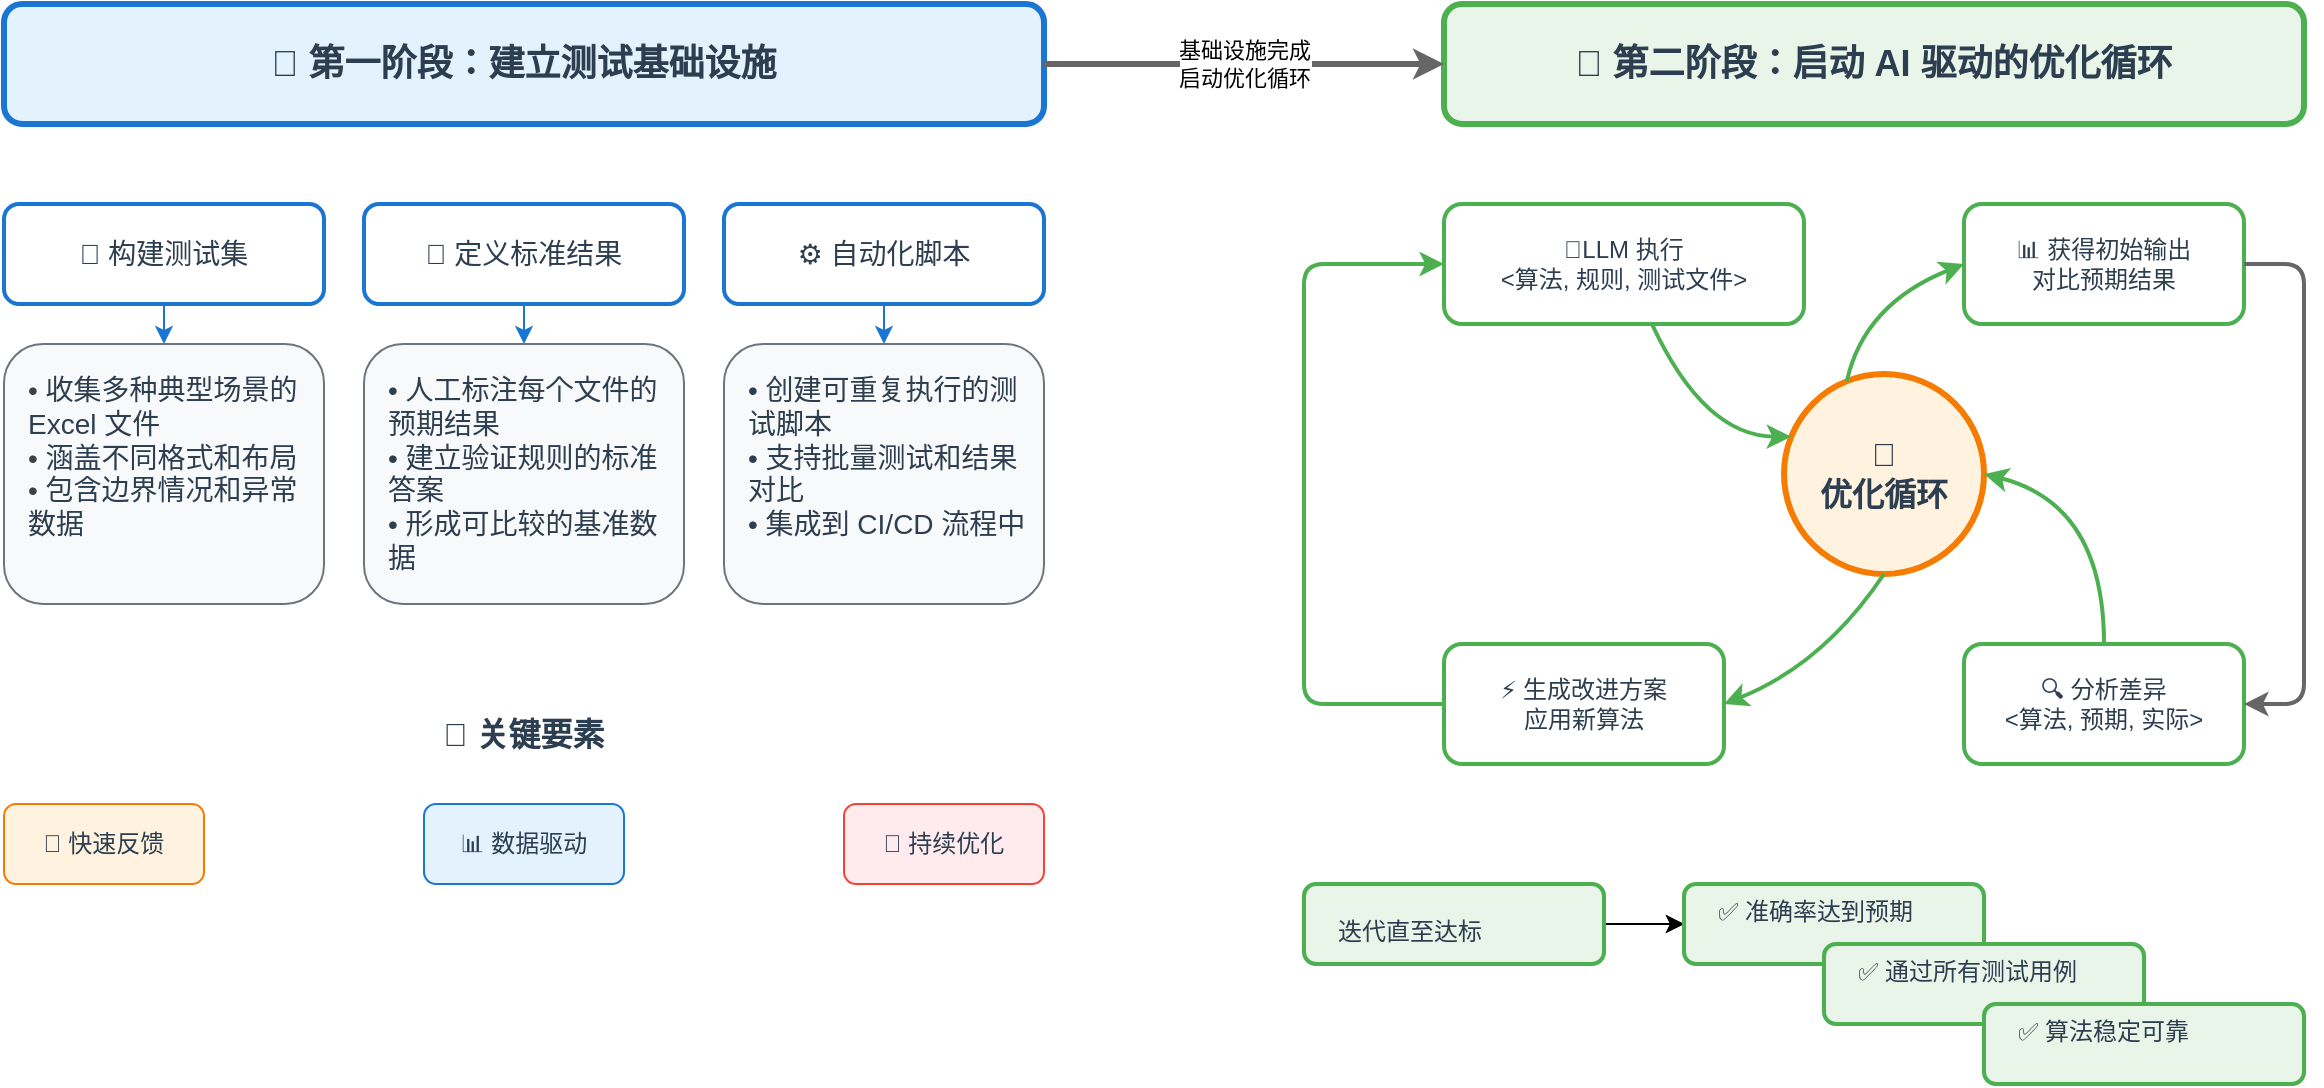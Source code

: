 <mxfile>
    <diagram name="具体实施步骤" id="implementation-steps">
        <mxGraphModel dx="1329" dy="667" grid="1" gridSize="10" guides="1" tooltips="1" connect="1" arrows="1" fold="1" page="1" pageScale="1" pageWidth="1169" pageHeight="827" math="0" shadow="0">
            <root>
                <mxCell id="0"/>
                <mxCell id="1" parent="0"/>
                <mxCell id="phase1-title" value="🔧 第一阶段：建立测试基础设施" style="rounded=1;whiteSpace=wrap;html=1;fontSize=18;fontStyle=1;fillColor=#e3f2fd;strokeColor=#1976d2;strokeWidth=3;fontColor=#2c3e50;align=center;" parent="1" vertex="1">
                    <mxGeometry x="40" y="120" width="520" height="60" as="geometry"/>
                </mxCell>
                <mxCell id="step1-1" value="📁 构建测试集" style="rounded=1;whiteSpace=wrap;html=1;fontSize=14;fillColor=#ffffff;strokeColor=#1976d2;strokeWidth=2;fontColor=#2c3e50;align=center;" parent="1" vertex="1">
                    <mxGeometry x="40" y="220" width="160" height="50" as="geometry"/>
                </mxCell>
                <mxCell id="step1-1-detail" value="&lt;span style=&quot;color: rgb(63, 63, 63); font-size: 14px;&quot;&gt;•&amp;nbsp;&lt;/span&gt;&lt;span style=&quot;font-size: 14px; background-color: transparent;&quot;&gt;收集多种典型场景的 Excel 文件&lt;/span&gt;&lt;br&gt;&lt;span style=&quot;color: rgb(63, 63, 63); font-size: 14px;&quot;&gt;•&amp;nbsp;&lt;/span&gt;&lt;span style=&quot;font-size: 14px; background-color: transparent;&quot;&gt;涵盖不同格式和布局&lt;/span&gt;&lt;br&gt;&lt;span style=&quot;color: rgb(63, 63, 63); font-size: 14px;&quot;&gt;•&amp;nbsp;&lt;/span&gt;&lt;span style=&quot;font-size: 14px; background-color: transparent;&quot;&gt;包含边界情况和异常数据&lt;/span&gt;" style="rounded=1;whiteSpace=wrap;html=1;fontSize=11;fillColor=#f8f9fa;strokeColor=#6c757d;strokeWidth=1;fontColor=#2c3e50;align=left;verticalAlign=top;spacingLeft=10;spacingTop=8;spacing=2;" parent="1" vertex="1">
                    <mxGeometry x="40" y="290" width="160" height="130" as="geometry"/>
                </mxCell>
                <mxCell id="step1-2" value="📝 定义标准结果" style="rounded=1;whiteSpace=wrap;html=1;fontSize=14;fillColor=#ffffff;strokeColor=#1976d2;strokeWidth=2;fontColor=#2c3e50;align=center;" parent="1" vertex="1">
                    <mxGeometry x="220" y="220" width="160" height="50" as="geometry"/>
                </mxCell>
                <mxCell id="step1-2-detail" value="&lt;font style=&quot;font-size: 14px;&quot;&gt;• 人工标注每个文件的预期结果&lt;br&gt;• 建立验证规则的标准答案&lt;br&gt;• 形成可比较的基准数据&lt;/font&gt;" style="rounded=1;whiteSpace=wrap;html=1;fontSize=11;fillColor=#f8f9fa;strokeColor=#6c757d;strokeWidth=1;fontColor=#2c3e50;align=left;verticalAlign=top;spacingLeft=10;spacingTop=8;" parent="1" vertex="1">
                    <mxGeometry x="220" y="290" width="160" height="130" as="geometry"/>
                </mxCell>
                <mxCell id="step1-3" value="⚙️ 自动化脚本" style="rounded=1;whiteSpace=wrap;html=1;fontSize=14;fillColor=#ffffff;strokeColor=#1976d2;strokeWidth=2;fontColor=#2c3e50;align=center;" parent="1" vertex="1">
                    <mxGeometry x="400" y="220" width="160" height="50" as="geometry"/>
                </mxCell>
                <mxCell id="step1-3-detail" value="&lt;font style=&quot;font-size: 14px;&quot;&gt;• 创建可重复执行的测试脚本&lt;br&gt;• 支持批量测试和结果对比&lt;br&gt;• 集成到 CI/CD 流程中&lt;/font&gt;" style="rounded=1;whiteSpace=wrap;html=1;fontSize=11;fillColor=#f8f9fa;strokeColor=#6c757d;strokeWidth=1;fontColor=#2c3e50;align=left;verticalAlign=top;spacingLeft=10;spacingTop=8;" parent="1" vertex="1">
                    <mxGeometry x="400" y="290" width="160" height="130" as="geometry"/>
                </mxCell>
                <mxCell id="phase2-title" value="🤖 第二阶段：启动 AI 驱动的优化循环" style="rounded=1;whiteSpace=wrap;html=1;fontSize=18;fontStyle=1;fillColor=#e8f5e8;strokeColor=#4caf50;strokeWidth=3;fontColor=#2c3e50;align=center;" parent="1" vertex="1">
                    <mxGeometry x="760" y="120" width="430" height="60" as="geometry"/>
                </mxCell>
                <mxCell id="cycle-center" value="🔄&lt;br/&gt;优化循环" style="ellipse;whiteSpace=wrap;html=1;fontSize=16;fontStyle=1;fillColor=#fff3e0;strokeColor=#f57c00;strokeWidth=3;fontColor=#2c3e50;" parent="1" vertex="1">
                    <mxGeometry x="930" y="305" width="100" height="100" as="geometry"/>
                </mxCell>
                <mxCell id="cycle-step1" value="💭LLM 执行&lt;br&gt;&amp;lt;算法, 规则, 测试文件&amp;gt;" style="rounded=1;whiteSpace=wrap;html=1;fontSize=12;fillColor=#ffffff;strokeColor=#4caf50;strokeWidth=2;fontColor=#2c3e50;align=center;" parent="1" vertex="1">
                    <mxGeometry x="760" y="220" width="180" height="60" as="geometry"/>
                </mxCell>
                <mxCell id="cycle-step2" value="📊 获得初始输出&lt;br/&gt;对比预期结果" style="rounded=1;whiteSpace=wrap;html=1;fontSize=12;fillColor=#ffffff;strokeColor=#4caf50;strokeWidth=2;fontColor=#2c3e50;align=center;" parent="1" vertex="1">
                    <mxGeometry x="1020" y="220" width="140" height="60" as="geometry"/>
                </mxCell>
                <mxCell id="cycle-step3" value="🔍 分析差异&lt;br/&gt;&lt;算法, 预期, 实际&gt;" style="rounded=1;whiteSpace=wrap;html=1;fontSize=12;fillColor=#ffffff;strokeColor=#4caf50;strokeWidth=2;fontColor=#2c3e50;align=center;" parent="1" vertex="1">
                    <mxGeometry x="1020" y="440" width="140" height="60" as="geometry"/>
                </mxCell>
                <mxCell id="cycle-step4" value="⚡ 生成改进方案&lt;br/&gt;应用新算法" style="rounded=1;whiteSpace=wrap;html=1;fontSize=12;fillColor=#ffffff;strokeColor=#4caf50;strokeWidth=2;fontColor=#2c3e50;align=center;" parent="1" vertex="1">
                    <mxGeometry x="760" y="440" width="140" height="60" as="geometry"/>
                </mxCell>
                <mxCell id="cycle-arrow1" value="" style="endArrow=classic;html=1;rounded=0;strokeColor=#4caf50;strokeWidth=2;curved=1;entryX=0;entryY=0.3;entryDx=0;entryDy=0;" parent="1" source="cycle-step1" target="cycle-center" edge="1">
                    <mxGeometry width="50" height="50" relative="1" as="geometry">
                        <mxPoint x="750" y="350" as="sourcePoint"/>
                        <mxPoint x="800" y="300" as="targetPoint"/>
                        <Array as="points">
                            <mxPoint x="890" y="336"/>
                        </Array>
                    </mxGeometry>
                </mxCell>
                <mxCell id="cycle-arrow2" value="" style="endArrow=classic;html=1;rounded=0;strokeColor=#4caf50;strokeWidth=2;curved=1;exitX=0.3;exitY=0;exitDx=0;exitDy=0;entryX=0;entryY=0.5;entryDx=0;entryDy=0;" parent="1" source="cycle-center" target="cycle-step2" edge="1">
                    <mxGeometry width="50" height="50" relative="1" as="geometry">
                        <mxPoint x="850" y="280" as="sourcePoint"/>
                        <mxPoint x="900" y="230" as="targetPoint"/>
                        <Array as="points">
                            <mxPoint x="970" y="270"/>
                        </Array>
                    </mxGeometry>
                </mxCell>
                <mxCell id="cycle-arrow3" value="" style="endArrow=classic;html=1;rounded=0;strokeColor=#4caf50;strokeWidth=2;curved=1;exitX=0.5;exitY=0;exitDx=0;exitDy=0;entryX=1;entryY=0.5;entryDx=0;entryDy=0;" parent="1" source="cycle-step3" target="cycle-center" edge="1">
                    <mxGeometry width="50" height="50" relative="1" as="geometry">
                        <mxPoint x="950" y="350" as="sourcePoint"/>
                        <mxPoint x="1000" y="300" as="targetPoint"/>
                        <Array as="points">
                            <mxPoint x="1090" y="370"/>
                        </Array>
                    </mxGeometry>
                </mxCell>
                <mxCell id="cycle-arrow4" value="" style="endArrow=classic;html=1;rounded=0;strokeColor=#4caf50;strokeWidth=2;curved=1;exitX=0.5;exitY=1;exitDx=0;exitDy=0;entryX=1;entryY=0.5;entryDx=0;entryDy=0;" parent="1" source="cycle-center" target="cycle-step4" edge="1">
                    <mxGeometry width="50" height="50" relative="1" as="geometry">
                        <mxPoint x="800" y="450" as="sourcePoint"/>
                        <mxPoint x="850" y="400" as="targetPoint"/>
                        <Array as="points">
                            <mxPoint x="950" y="450"/>
                        </Array>
                    </mxGeometry>
                </mxCell>
                <mxCell id="cycle-arrow5" value="" style="endArrow=classic;html=1;rounded=1;strokeColor=#4caf50;strokeWidth=2;curved=0;exitX=0;exitY=0.5;exitDx=0;exitDy=0;entryX=0;entryY=0.5;entryDx=0;entryDy=0;" parent="1" source="cycle-step4" target="cycle-step1" edge="1">
                    <mxGeometry width="50" height="50" relative="1" as="geometry">
                        <mxPoint x="700" y="350" as="sourcePoint"/>
                        <mxPoint x="750" y="300" as="targetPoint"/>
                        <Array as="points">
                            <mxPoint x="690" y="470"/>
                            <mxPoint x="690" y="250"/>
                        </Array>
                    </mxGeometry>
                </mxCell>
                <mxCell id="phase-arrow" value="基础设施完成&lt;br/&gt;启动优化循环" style="endArrow=classic;html=1;rounded=0;strokeColor=#666666;strokeWidth=3;curved=1;exitX=1;exitY=0.5;exitDx=0;exitDy=0;entryX=0;entryY=0.5;entryDx=0;entryDy=0;" parent="1" source="phase1-title" target="phase2-title" edge="1">
                    <mxGeometry width="50" height="50" relative="1" as="geometry">
                        <mxPoint x="550" y="200" as="sourcePoint"/>
                        <mxPoint x="600" y="150" as="targetPoint"/>
                    </mxGeometry>
                </mxCell>
                <mxCell id="4" value="" style="edgeStyle=none;html=1;" edge="1" parent="1" source="success-condition" target="3">
                    <mxGeometry relative="1" as="geometry"/>
                </mxCell>
                <mxCell id="5" value="" style="edgeStyle=none;html=1;" edge="1" parent="1" source="success-condition" target="3">
                    <mxGeometry relative="1" as="geometry"/>
                </mxCell>
                <mxCell id="success-condition" value="迭代直至达标&lt;div&gt;&lt;br&gt;&lt;/div&gt;" style="rounded=1;whiteSpace=wrap;html=1;fontSize=12;fillColor=#e8f5e8;strokeColor=#4caf50;strokeWidth=2;fontColor=#2c3e50;align=left;verticalAlign=top;spacingLeft=15;spacingTop=10;" parent="1" vertex="1">
                    <mxGeometry x="690" y="560" width="150" height="40" as="geometry"/>
                </mxCell>
                <mxCell id="key-elements" value="🎯 关键要素" style="text;html=1;strokeColor=none;fillColor=none;align=center;verticalAlign=middle;whiteSpace=wrap;rounded=0;fontSize=16;fontStyle=1;fontColor=#2c3e50;" parent="1" vertex="1">
                    <mxGeometry x="240" y="470" width="120" height="30" as="geometry"/>
                </mxCell>
                <mxCell id="key1" value="🔄 快速反馈" style="rounded=1;whiteSpace=wrap;html=1;fontSize=12;fillColor=#fff3e0;strokeColor=#f57c00;strokeWidth=1;fontColor=#2c3e50;align=center;" parent="1" vertex="1">
                    <mxGeometry x="40" y="520" width="100" height="40" as="geometry"/>
                </mxCell>
                <mxCell id="key2" value="📊 数据驱动" style="rounded=1;whiteSpace=wrap;html=1;fontSize=12;fillColor=#e3f2fd;strokeColor=#1976d2;strokeWidth=1;fontColor=#2c3e50;align=center;" parent="1" vertex="1">
                    <mxGeometry x="250" y="520" width="100" height="40" as="geometry"/>
                </mxCell>
                <mxCell id="key3" value="🎯 持续优化" style="rounded=1;whiteSpace=wrap;html=1;fontSize=12;fillColor=#ffebee;strokeColor=#f44336;strokeWidth=1;fontColor=#2c3e50;align=center;" parent="1" vertex="1">
                    <mxGeometry x="460" y="520" width="100" height="40" as="geometry"/>
                </mxCell>
                <mxCell id="connect1" value="" style="endArrow=classic;html=1;rounded=0;strokeColor=#1976d2;strokeWidth=1;exitX=0.5;exitY=1;exitDx=0;exitDy=0;entryX=0.5;entryY=0;entryDx=0;entryDy=0;" parent="1" source="step1-1" target="step1-1-detail" edge="1">
                    <mxGeometry width="50" height="50" relative="1" as="geometry">
                        <mxPoint x="400" y="350" as="sourcePoint"/>
                        <mxPoint x="450" y="300" as="targetPoint"/>
                    </mxGeometry>
                </mxCell>
                <mxCell id="connect2" value="" style="endArrow=classic;html=1;rounded=0;strokeColor=#1976d2;strokeWidth=1;exitX=0.5;exitY=1;exitDx=0;exitDy=0;entryX=0.5;entryY=0;entryDx=0;entryDy=0;" parent="1" source="step1-2" target="step1-2-detail" edge="1">
                    <mxGeometry width="50" height="50" relative="1" as="geometry">
                        <mxPoint x="400" y="350" as="sourcePoint"/>
                        <mxPoint x="450" y="300" as="targetPoint"/>
                    </mxGeometry>
                </mxCell>
                <mxCell id="connect3" value="" style="endArrow=classic;html=1;rounded=0;strokeColor=#1976d2;strokeWidth=1;exitX=0.5;exitY=1;exitDx=0;exitDy=0;entryX=0.5;entryY=0;entryDx=0;entryDy=0;" parent="1" source="step1-3" target="step1-3-detail" edge="1">
                    <mxGeometry width="50" height="50" relative="1" as="geometry">
                        <mxPoint x="400" y="350" as="sourcePoint"/>
                        <mxPoint x="450" y="300" as="targetPoint"/>
                    </mxGeometry>
                </mxCell>
                <mxCell id="step-flow1" value="" style="endArrow=classic;html=1;rounded=1;strokeColor=#666666;strokeWidth=2;exitX=1;exitY=0.5;exitDx=0;exitDy=0;entryX=1;entryY=0.5;entryDx=0;entryDy=0;curved=0;" parent="1" source="cycle-step2" target="cycle-step3" edge="1">
                    <mxGeometry width="50" height="50" relative="1" as="geometry">
                        <mxPoint x="800" y="350" as="sourcePoint"/>
                        <mxPoint x="850" y="300" as="targetPoint"/>
                        <Array as="points">
                            <mxPoint x="1190" y="250"/>
                            <mxPoint x="1190" y="470"/>
                        </Array>
                    </mxGeometry>
                </mxCell>
                <mxCell id="3" value="&lt;span style=&quot;color: rgb(44, 62, 80);&quot;&gt;&lt;span style=&quot;color: rgb(44, 62, 80);&quot;&gt;✅&amp;nbsp;&lt;/span&gt;准确率达到预期&lt;/span&gt;" style="whiteSpace=wrap;html=1;align=left;verticalAlign=top;fillColor=#e8f5e8;strokeColor=#4caf50;fontColor=#2c3e50;rounded=1;strokeWidth=2;spacingLeft=15;spacingTop=0;" vertex="1" parent="1">
                    <mxGeometry x="880" y="560" width="150" height="40" as="geometry"/>
                </mxCell>
                <mxCell id="8" value="&lt;span style=&quot;color: rgb(44, 62, 80);&quot;&gt;&lt;span style=&quot;color: rgb(44, 62, 80);&quot;&gt;✅&amp;nbsp;&lt;/span&gt;通过所有测试用例&lt;/span&gt;" style="whiteSpace=wrap;html=1;align=left;verticalAlign=top;fillColor=#e8f5e8;strokeColor=#4caf50;fontColor=#2c3e50;rounded=1;strokeWidth=2;spacingLeft=15;spacingTop=0;" vertex="1" parent="1">
                    <mxGeometry x="950" y="590" width="160" height="40" as="geometry"/>
                </mxCell>
                <mxCell id="9" value="&lt;span style=&quot;color: rgb(44, 62, 80);&quot;&gt;&lt;span style=&quot;color: rgb(44, 62, 80);&quot;&gt;✅&amp;nbsp;&lt;/span&gt;算法稳定可靠&lt;/span&gt;" style="whiteSpace=wrap;html=1;align=left;verticalAlign=top;fillColor=#e8f5e8;strokeColor=#4caf50;fontColor=#2c3e50;rounded=1;strokeWidth=2;spacingLeft=15;spacingTop=0;" vertex="1" parent="1">
                    <mxGeometry x="1030" y="620" width="160" height="40" as="geometry"/>
                </mxCell>
            </root>
        </mxGraphModel>
    </diagram>
</mxfile>